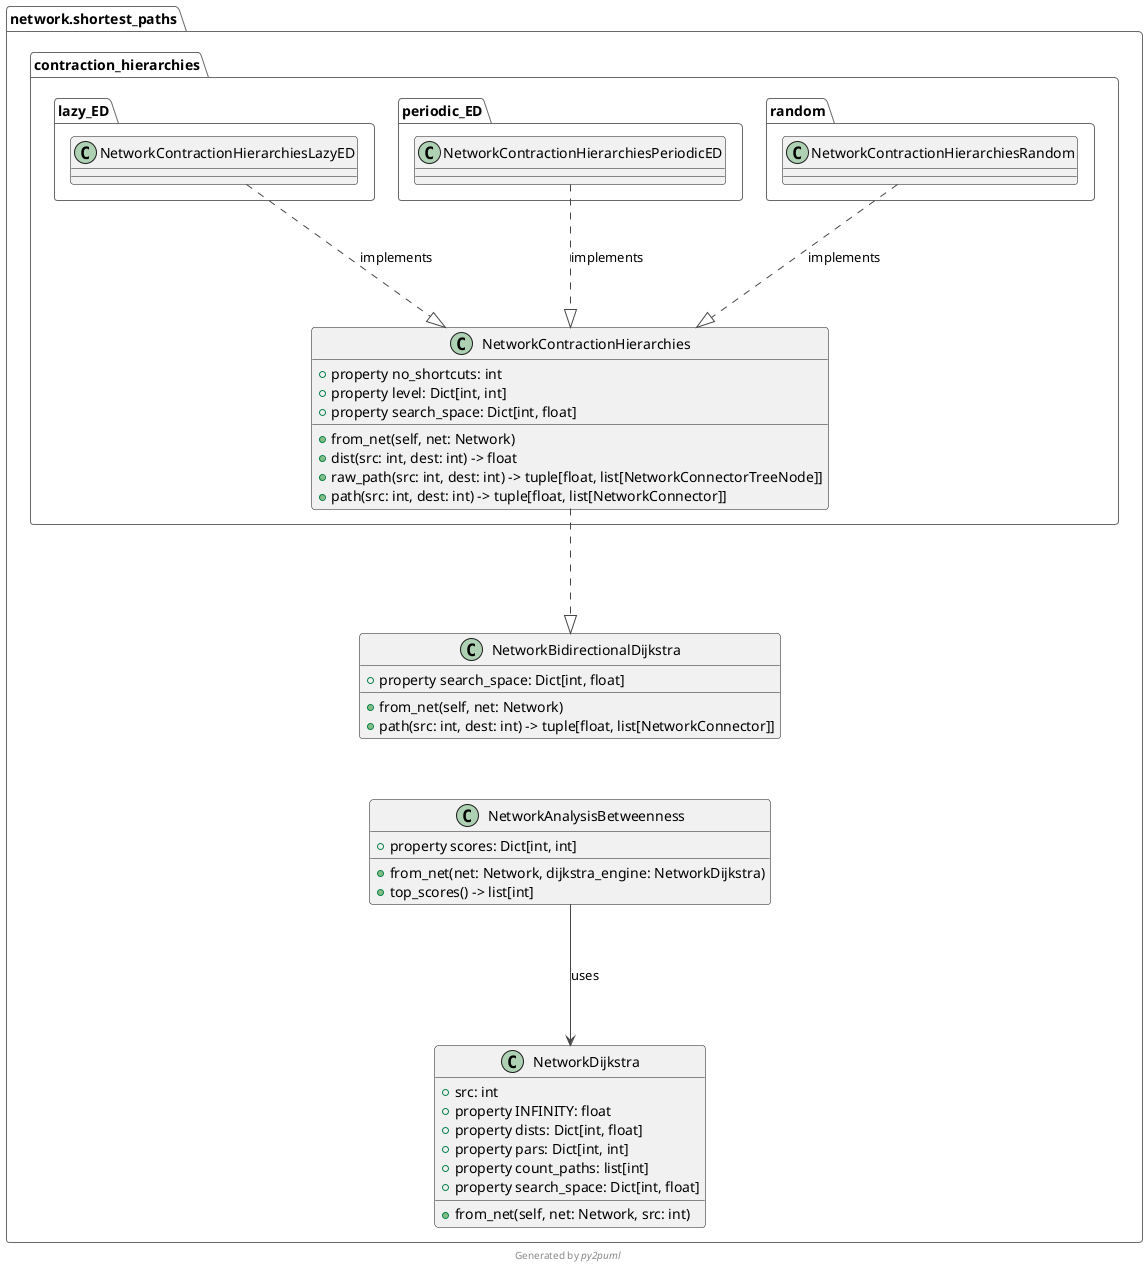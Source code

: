 @startuml network
!theme vibrant
!pragma useIntermediatePackages false
skinparam linetype polyline

class network.shortest_paths.NetworkDijkstra {
  +src: int
  +property INFINITY: float
  +property dists: Dict[int, float]
  +property pars: Dict[int, int]
  +property count_paths: list[int]
  +property search_space: Dict[int, float]
  +from_net(self, net: Network, src: int)
}

class network.shortest_paths.NetworkAnalysisBetweenness {
  +property scores: Dict[int, int]
  +from_net(net: Network, dijkstra_engine: NetworkDijkstra)
  +top_scores() -> list[int]
}

class network.shortest_paths.NetworkBidirectionalDijkstra {
  +property search_space: Dict[int, float]
  +from_net(self, net: Network)
  +path(src: int, dest: int) -> tuple[float, list[NetworkConnector]]
}

class network.shortest_paths.contraction_hierarchies.NetworkContractionHierarchies {
  +property no_shortcuts: int
  +property level: Dict[int, int]
  +property search_space: Dict[int, float]
  +from_net(self, net: Network)
  +dist(src: int, dest: int) -> float
  +raw_path(src: int, dest: int) -> tuple[float, list[NetworkConnectorTreeNode]]
  +path(src: int, dest: int) -> tuple[float, list[NetworkConnector]]
}

class network.shortest_paths.contraction_hierarchies.random.NetworkContractionHierarchiesRandom {
}

class network.shortest_paths.contraction_hierarchies.periodic_ED.NetworkContractionHierarchiesPeriodicED {
}

class network.shortest_paths.contraction_hierarchies.lazy_ED.NetworkContractionHierarchiesLazyED {
}

NetworkAnalysisBetweenness --d-> NetworkDijkstra: uses
NetworkContractionHierarchiesRandom .-d-|> NetworkContractionHierarchies: implements
NetworkContractionHierarchiesPeriodicED .-d-|> NetworkContractionHierarchies: implements
NetworkContractionHierarchiesLazyED .-d-|> NetworkContractionHierarchies: implements
NetworkContractionHierarchies .-d-|> NetworkBidirectionalDijkstra

NetworkBidirectionalDijkstra -[hidden]-> NetworkAnalysisBetweenness

footer Generated by //py2puml//
@enduml
